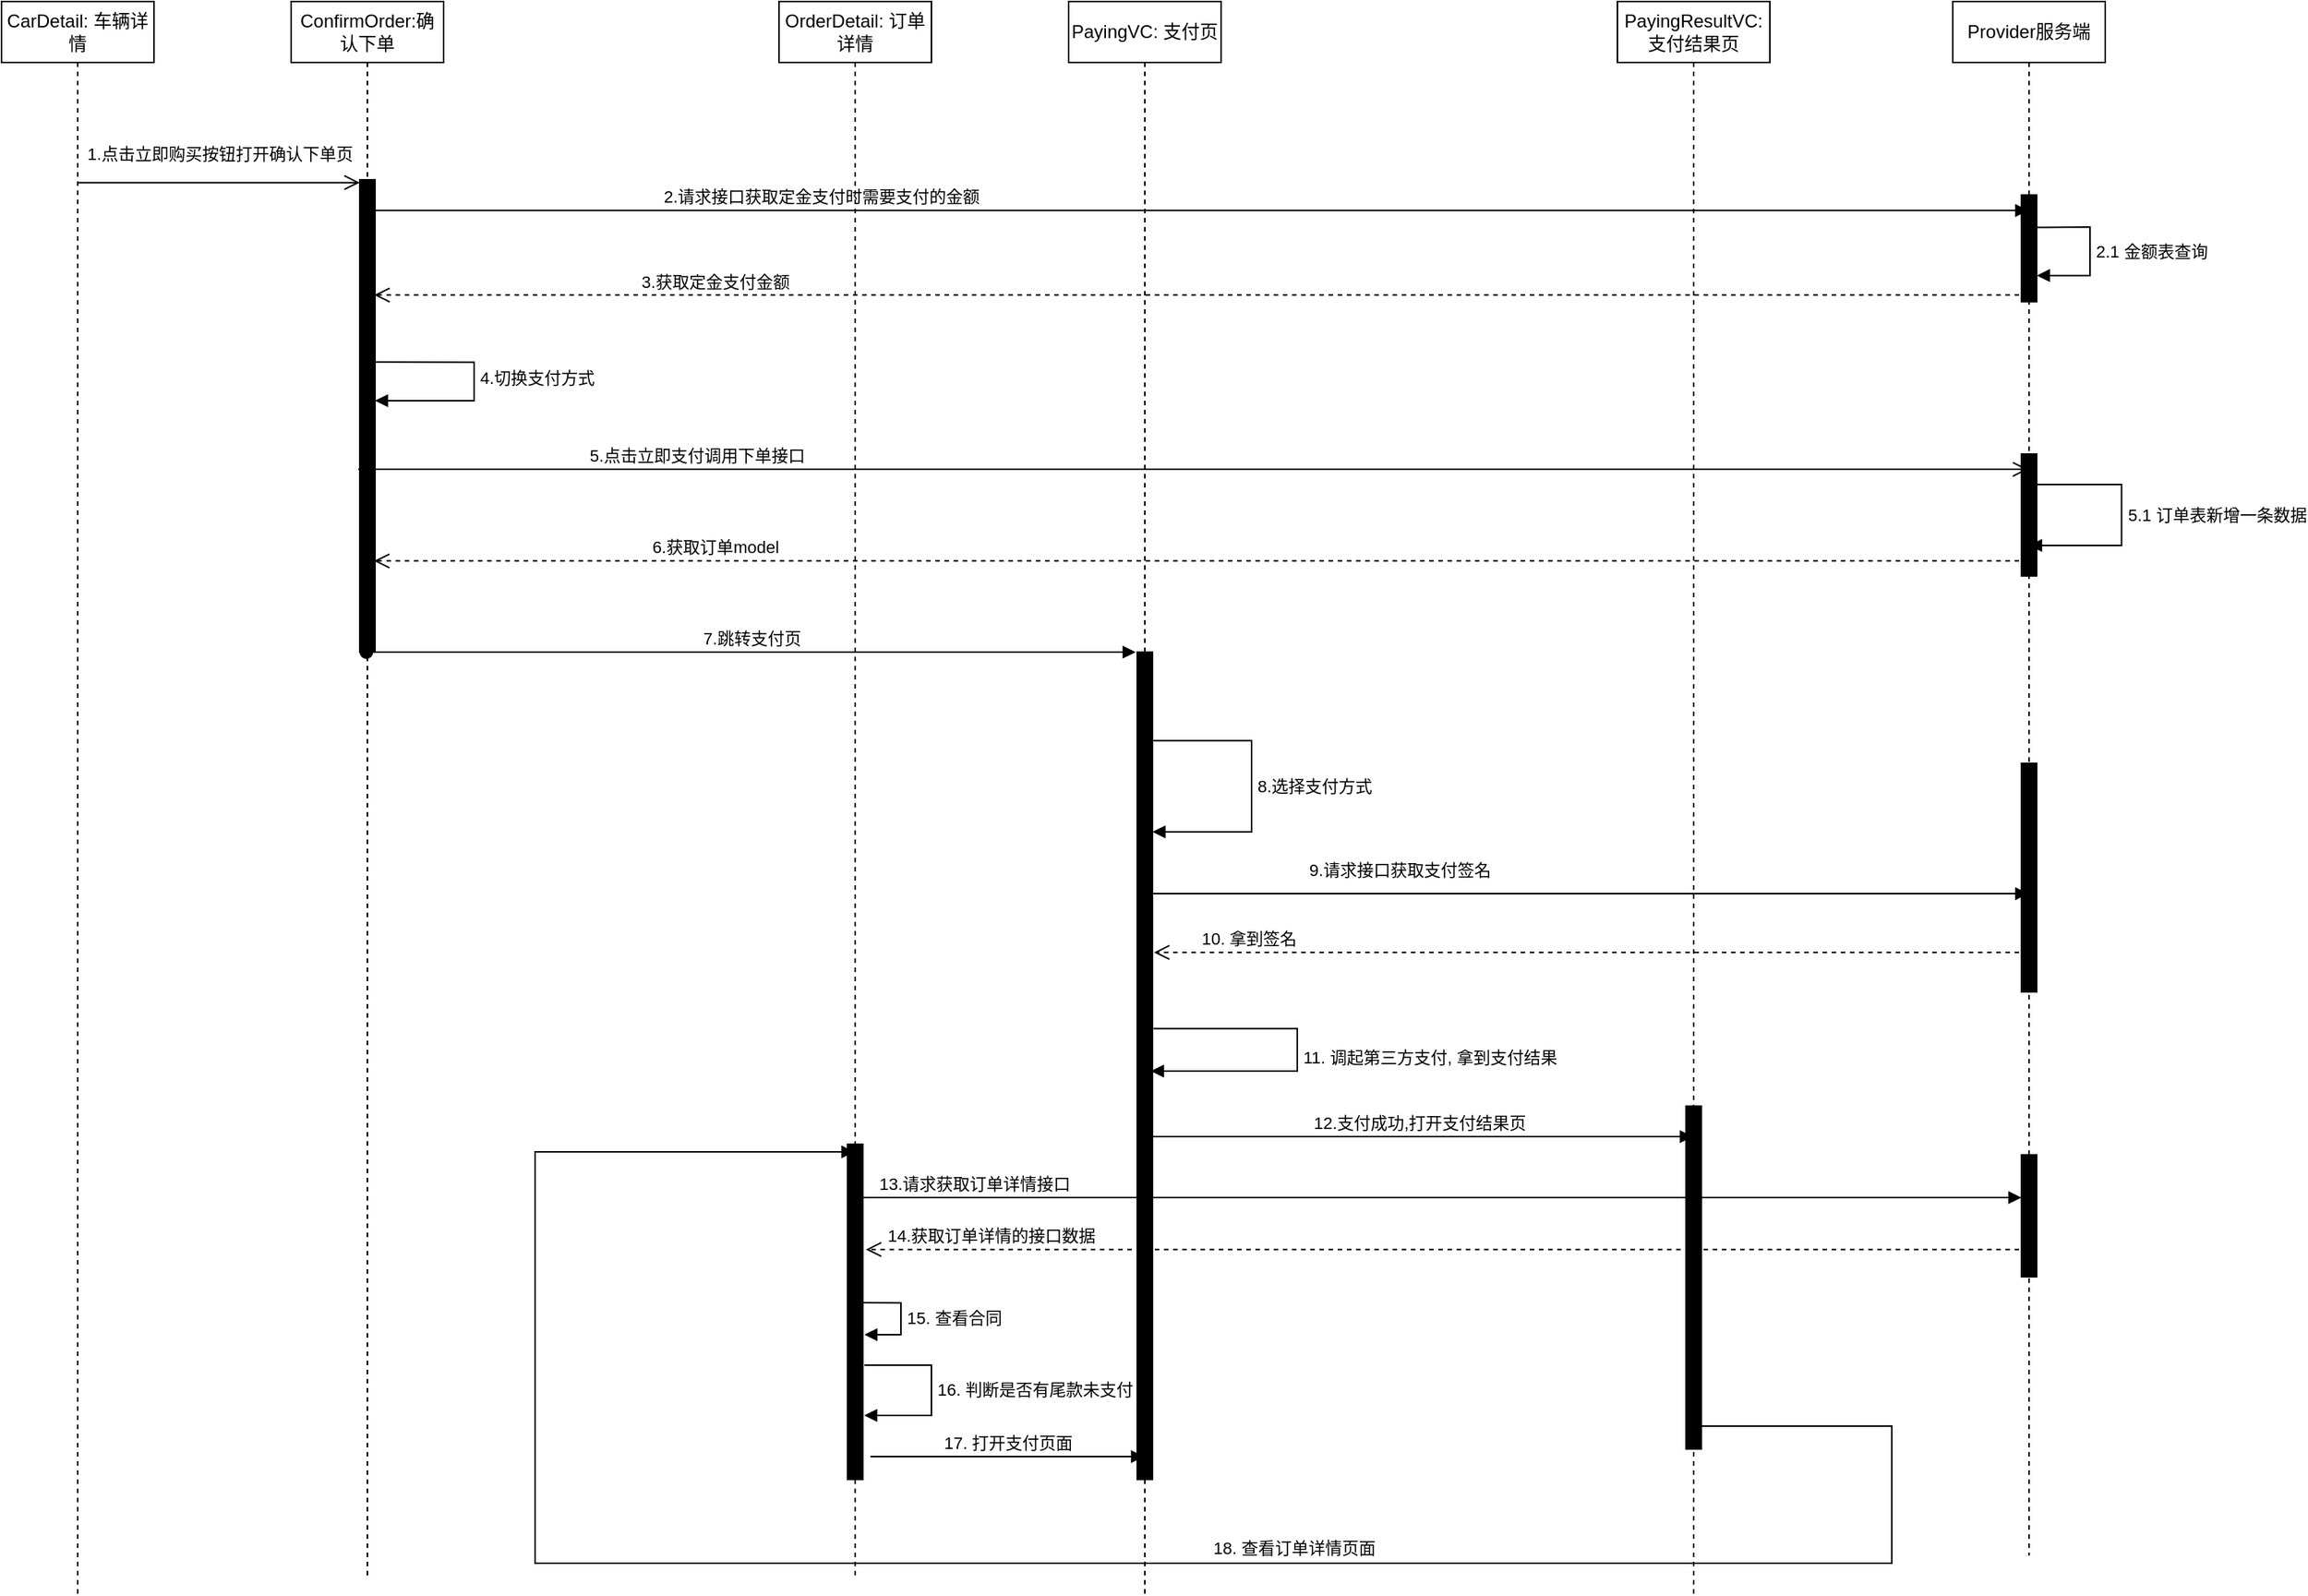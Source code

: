 <mxfile version="13.9.9" type="github">
  <diagram name="Page-1" id="9f46799a-70d6-7492-0946-bef42562c5a5">
    <mxGraphModel dx="3477" dy="1403" grid="1" gridSize="10" guides="1" tooltips="1" connect="1" arrows="1" fold="1" page="1" pageScale="1" pageWidth="1100" pageHeight="850" background="#ffffff" math="0" shadow="0">
      <root>
        <mxCell id="0" />
        <mxCell id="1" parent="0" />
        <mxCell id="UiorlKcOibQ06lBWmMzU-14" value="&lt;span&gt;CarDetail: 车辆详情&lt;/span&gt;" style="shape=umlLifeline;perimeter=lifelinePerimeter;whiteSpace=wrap;html=1;container=1;collapsible=0;recursiveResize=0;outlineConnect=0;" vertex="1" parent="1">
          <mxGeometry x="-1030" y="35" width="100" height="1045" as="geometry" />
        </mxCell>
        <mxCell id="UiorlKcOibQ06lBWmMzU-19" value="1.点击立即购买按钮打开确认下单页" style="html=1;verticalAlign=bottom;endArrow=open;endSize=8;entryX=0;entryY=0.006;entryDx=0;entryDy=0;entryPerimeter=0;" edge="1" source="UiorlKcOibQ06lBWmMzU-14" parent="1" target="UiorlKcOibQ06lBWmMzU-25">
          <mxGeometry x="-0.013" y="10" relative="1" as="geometry">
            <mxPoint x="-940" y="148" as="targetPoint" />
            <mxPoint x="-970.676" y="153.86" as="sourcePoint" />
            <mxPoint x="1" as="offset" />
          </mxGeometry>
        </mxCell>
        <mxCell id="UiorlKcOibQ06lBWmMzU-22" value="ConfirmOrder:确认下单" style="shape=umlLifeline;perimeter=lifelinePerimeter;whiteSpace=wrap;html=1;container=1;collapsible=0;recursiveResize=0;outlineConnect=0;fillColor=none;" vertex="1" parent="1">
          <mxGeometry x="-840" y="35" width="100" height="1035" as="geometry" />
        </mxCell>
        <mxCell id="UiorlKcOibQ06lBWmMzU-25" value="" style="html=1;points=[];perimeter=orthogonalPerimeter;fillColor=#000000;" vertex="1" parent="UiorlKcOibQ06lBWmMzU-22">
          <mxGeometry x="45" y="117" width="10" height="310" as="geometry" />
        </mxCell>
        <mxCell id="UiorlKcOibQ06lBWmMzU-47" value="&lt;span style=&quot;text-align: center&quot;&gt;4.切换支付方式&lt;/span&gt;" style="edgeStyle=orthogonalEdgeStyle;html=1;align=left;spacingLeft=2;endArrow=block;rounded=0;strokeColor=#000000;exitX=1.033;exitY=0.386;exitDx=0;exitDy=0;exitPerimeter=0;" edge="1" parent="UiorlKcOibQ06lBWmMzU-22" source="UiorlKcOibQ06lBWmMzU-25">
          <mxGeometry x="-0.04" relative="1" as="geometry">
            <mxPoint x="-35" y="177" as="sourcePoint" />
            <Array as="points">
              <mxPoint x="120" y="237" />
              <mxPoint x="120" y="262" />
              <mxPoint x="55" y="262" />
            </Array>
            <mxPoint x="55" y="262" as="targetPoint" />
            <mxPoint as="offset" />
          </mxGeometry>
        </mxCell>
        <mxCell id="UiorlKcOibQ06lBWmMzU-29" value="5.1 订单表新增一条数据" style="edgeStyle=orthogonalEdgeStyle;html=1;align=left;spacingLeft=2;endArrow=block;rounded=0;strokeColor=#000000;" edge="1" parent="1">
          <mxGeometry x="0.0" relative="1" as="geometry">
            <mxPoint x="300.004" y="352" as="sourcePoint" />
            <Array as="points">
              <mxPoint x="360.68" y="352" />
              <mxPoint x="360.68" y="392" />
            </Array>
            <mxPoint x="300.004" y="392" as="targetPoint" />
            <mxPoint as="offset" />
          </mxGeometry>
        </mxCell>
        <mxCell id="UiorlKcOibQ06lBWmMzU-31" value="PayingVC: 支付页" style="shape=umlLifeline;perimeter=lifelinePerimeter;whiteSpace=wrap;html=1;container=1;collapsible=0;recursiveResize=0;outlineConnect=0;fillColor=none;" vertex="1" parent="1">
          <mxGeometry x="-330" y="35" width="100" height="1045" as="geometry" />
        </mxCell>
        <mxCell id="UiorlKcOibQ06lBWmMzU-33" value="" style="html=1;points=[];perimeter=orthogonalPerimeter;fillColor=#000000;" vertex="1" parent="UiorlKcOibQ06lBWmMzU-31">
          <mxGeometry x="45" y="427" width="10" height="543" as="geometry" />
        </mxCell>
        <mxCell id="UiorlKcOibQ06lBWmMzU-34" value="&lt;span style=&quot;text-align: center&quot;&gt;8.选择支付方式&lt;/span&gt;" style="edgeStyle=orthogonalEdgeStyle;html=1;align=left;spacingLeft=2;endArrow=block;rounded=0;strokeColor=#000000;exitX=1;exitY=0.107;exitDx=0;exitDy=0;exitPerimeter=0;entryX=1;entryY=0.217;entryDx=0;entryDy=0;entryPerimeter=0;" edge="1" target="UiorlKcOibQ06lBWmMzU-33" parent="UiorlKcOibQ06lBWmMzU-31" source="UiorlKcOibQ06lBWmMzU-33">
          <mxGeometry relative="1" as="geometry">
            <mxPoint x="145" y="452" as="sourcePoint" />
            <Array as="points">
              <mxPoint x="120" y="485" />
              <mxPoint x="120" y="545" />
              <mxPoint x="55" y="545" />
            </Array>
            <mxPoint as="offset" />
          </mxGeometry>
        </mxCell>
        <mxCell id="UiorlKcOibQ06lBWmMzU-51" value="11. 调起第三方支付, 拿到支付结果" style="edgeStyle=orthogonalEdgeStyle;html=1;align=left;spacingLeft=2;endArrow=block;rounded=0;strokeColor=#000000;exitX=1.067;exitY=0.455;exitDx=0;exitDy=0;exitPerimeter=0;" edge="1" parent="UiorlKcOibQ06lBWmMzU-31" source="UiorlKcOibQ06lBWmMzU-33">
          <mxGeometry x="0.04" relative="1" as="geometry">
            <mxPoint x="15" y="527" as="sourcePoint" />
            <Array as="points">
              <mxPoint x="150" y="674" />
              <mxPoint x="150" y="702" />
            </Array>
            <mxPoint x="54" y="702" as="targetPoint" />
            <mxPoint as="offset" />
          </mxGeometry>
        </mxCell>
        <mxCell id="UiorlKcOibQ06lBWmMzU-65" value="12.支付成功,打开支付结果页" style="html=1;verticalAlign=bottom;endArrow=block;strokeColor=#000000;" edge="1" parent="UiorlKcOibQ06lBWmMzU-31" target="UiorlKcOibQ06lBWmMzU-64">
          <mxGeometry width="80" relative="1" as="geometry">
            <mxPoint x="50" y="745" as="sourcePoint" />
            <mxPoint x="140" y="745" as="targetPoint" />
          </mxGeometry>
        </mxCell>
        <mxCell id="UiorlKcOibQ06lBWmMzU-30" value="7.跳转支付页" style="html=1;verticalAlign=bottom;startArrow=oval;startFill=1;endArrow=block;startSize=8;strokeColor=#000000;entryX=-0.1;entryY=0;entryDx=0;entryDy=0;entryPerimeter=0;" edge="1" parent="1" target="UiorlKcOibQ06lBWmMzU-33">
          <mxGeometry width="60" relative="1" as="geometry">
            <mxPoint x="-790.676" y="462" as="sourcePoint" />
            <mxPoint x="-540.5" y="462" as="targetPoint" />
            <Array as="points">
              <mxPoint x="-570" y="462" />
            </Array>
          </mxGeometry>
        </mxCell>
        <mxCell id="UiorlKcOibQ06lBWmMzU-37" value="5.点击立即支付调用下单接口" style="html=1;verticalAlign=bottom;endArrow=open;endSize=8;strokeColor=#000000;exitX=-0.1;exitY=0.613;exitDx=0;exitDy=0;exitPerimeter=0;" edge="1" parent="1" source="UiorlKcOibQ06lBWmMzU-25" target="UiorlKcOibQ06lBWmMzU-40">
          <mxGeometry x="-0.596" relative="1" as="geometry">
            <mxPoint x="-640" y="332" as="sourcePoint" />
            <mxPoint x="-320.5" y="342.03" as="targetPoint" />
            <mxPoint as="offset" />
          </mxGeometry>
        </mxCell>
        <mxCell id="UiorlKcOibQ06lBWmMzU-40" value="Provider服务端" style="shape=umlLifeline;perimeter=lifelinePerimeter;whiteSpace=wrap;html=1;container=1;collapsible=0;recursiveResize=0;outlineConnect=0;fillColor=none;" vertex="1" parent="1">
          <mxGeometry x="250" y="35" width="100" height="1020" as="geometry" />
        </mxCell>
        <mxCell id="UiorlKcOibQ06lBWmMzU-43" value="" style="html=1;points=[];perimeter=orthogonalPerimeter;fillColor=#000000;" vertex="1" parent="UiorlKcOibQ06lBWmMzU-40">
          <mxGeometry x="45" y="127" width="10" height="70" as="geometry" />
        </mxCell>
        <mxCell id="UiorlKcOibQ06lBWmMzU-44" value="2.1 金额表查询" style="edgeStyle=orthogonalEdgeStyle;html=1;align=left;spacingLeft=2;endArrow=block;rounded=0;entryX=1.016;entryY=0.755;strokeColor=#000000;exitX=0.968;exitY=0.304;exitDx=0;exitDy=0;exitPerimeter=0;entryDx=0;entryDy=0;entryPerimeter=0;" edge="1" target="UiorlKcOibQ06lBWmMzU-43" parent="UiorlKcOibQ06lBWmMzU-40" source="UiorlKcOibQ06lBWmMzU-43">
          <mxGeometry relative="1" as="geometry">
            <mxPoint x="60" y="157" as="sourcePoint" />
            <Array as="points">
              <mxPoint x="60" y="148" />
              <mxPoint x="90" y="148" />
              <mxPoint x="90" y="180" />
            </Array>
          </mxGeometry>
        </mxCell>
        <mxCell id="UiorlKcOibQ06lBWmMzU-48" value="" style="html=1;points=[];perimeter=orthogonalPerimeter;fillColor=#000000;" vertex="1" parent="UiorlKcOibQ06lBWmMzU-40">
          <mxGeometry x="45" y="297" width="10" height="80" as="geometry" />
        </mxCell>
        <mxCell id="UiorlKcOibQ06lBWmMzU-53" value="" style="html=1;points=[];perimeter=orthogonalPerimeter;fillColor=#000000;" vertex="1" parent="UiorlKcOibQ06lBWmMzU-40">
          <mxGeometry x="45" y="500" width="10" height="150" as="geometry" />
        </mxCell>
        <mxCell id="UiorlKcOibQ06lBWmMzU-60" value="" style="html=1;points=[];perimeter=orthogonalPerimeter;fillColor=#000000;" vertex="1" parent="UiorlKcOibQ06lBWmMzU-40">
          <mxGeometry x="45" y="757" width="10" height="80" as="geometry" />
        </mxCell>
        <mxCell id="UiorlKcOibQ06lBWmMzU-42" value="&lt;span style=&quot;text-align: left&quot;&gt;&amp;nbsp;2.请求接口获取定金支付时需要支付的金额&lt;/span&gt;" style="html=1;verticalAlign=bottom;endArrow=block;strokeColor=#000000;exitX=1.028;exitY=0.065;exitDx=0;exitDy=0;exitPerimeter=0;" edge="1" parent="1" source="UiorlKcOibQ06lBWmMzU-25" target="UiorlKcOibQ06lBWmMzU-40">
          <mxGeometry x="-0.463" width="80" relative="1" as="geometry">
            <mxPoint x="-680" y="172" as="sourcePoint" />
            <mxPoint x="-320.5" y="172.15" as="targetPoint" />
            <mxPoint as="offset" />
          </mxGeometry>
        </mxCell>
        <mxCell id="UiorlKcOibQ06lBWmMzU-45" value="3.获取定金支付金额" style="html=1;verticalAlign=bottom;endArrow=open;dashed=1;endSize=8;strokeColor=#000000;entryX=0.95;entryY=0.244;entryDx=0;entryDy=0;entryPerimeter=0;" edge="1" parent="1" source="UiorlKcOibQ06lBWmMzU-40" target="UiorlKcOibQ06lBWmMzU-25">
          <mxGeometry x="0.589" relative="1" as="geometry">
            <mxPoint x="-320.5" y="227.64" as="sourcePoint" />
            <mxPoint x="-610" y="112" as="targetPoint" />
            <mxPoint as="offset" />
          </mxGeometry>
        </mxCell>
        <mxCell id="UiorlKcOibQ06lBWmMzU-49" value="6.获取订单model" style="html=1;verticalAlign=bottom;endArrow=open;dashed=1;endSize=8;strokeColor=#000000;entryX=0.935;entryY=0.807;entryDx=0;entryDy=0;entryPerimeter=0;" edge="1" parent="1" source="UiorlKcOibQ06lBWmMzU-40" target="UiorlKcOibQ06lBWmMzU-25">
          <mxGeometry x="0.589" relative="1" as="geometry">
            <mxPoint x="-320.5" y="402.17" as="sourcePoint" />
            <mxPoint x="-780" y="402" as="targetPoint" />
            <mxPoint as="offset" />
          </mxGeometry>
        </mxCell>
        <mxCell id="UiorlKcOibQ06lBWmMzU-52" value="9.请求接口获取支付签名" style="html=1;verticalAlign=bottom;endArrow=block;strokeColor=#000000;exitX=0.959;exitY=0.292;exitDx=0;exitDy=0;exitPerimeter=0;" edge="1" parent="1" source="UiorlKcOibQ06lBWmMzU-33" target="UiorlKcOibQ06lBWmMzU-40">
          <mxGeometry x="-0.435" y="7" width="80" relative="1" as="geometry">
            <mxPoint x="-340" y="592" as="sourcePoint" />
            <mxPoint x="-180" y="592" as="targetPoint" />
            <mxPoint as="offset" />
          </mxGeometry>
        </mxCell>
        <mxCell id="UiorlKcOibQ06lBWmMzU-56" value="OrderDetail: 订单详情" style="shape=umlLifeline;perimeter=lifelinePerimeter;whiteSpace=wrap;html=1;container=1;collapsible=0;recursiveResize=0;outlineConnect=0;fillColor=none;" vertex="1" parent="1">
          <mxGeometry x="-520" y="35" width="100" height="1035" as="geometry" />
        </mxCell>
        <mxCell id="UiorlKcOibQ06lBWmMzU-59" value="13.请求获取订单详情接口" style="html=1;verticalAlign=bottom;endArrow=block;strokeColor=#000000;" edge="1" parent="UiorlKcOibQ06lBWmMzU-56" target="UiorlKcOibQ06lBWmMzU-60">
          <mxGeometry x="-0.797" width="80" relative="1" as="geometry">
            <mxPoint x="50" y="785" as="sourcePoint" />
            <mxPoint x="130" y="775" as="targetPoint" />
            <mxPoint as="offset" />
          </mxGeometry>
        </mxCell>
        <mxCell id="UiorlKcOibQ06lBWmMzU-62" value="" style="html=1;points=[];perimeter=orthogonalPerimeter;fillColor=#000000;" vertex="1" parent="UiorlKcOibQ06lBWmMzU-56">
          <mxGeometry x="45" y="750" width="10" height="220" as="geometry" />
        </mxCell>
        <mxCell id="UiorlKcOibQ06lBWmMzU-63" value="15. 查看合同" style="edgeStyle=orthogonalEdgeStyle;html=1;align=left;spacingLeft=2;endArrow=block;rounded=0;strokeColor=#000000;exitX=0.981;exitY=0.473;exitDx=0;exitDy=0;exitPerimeter=0;" edge="1" parent="UiorlKcOibQ06lBWmMzU-56" source="UiorlKcOibQ06lBWmMzU-62">
          <mxGeometry relative="1" as="geometry">
            <mxPoint x="56" y="825" as="sourcePoint" />
            <Array as="points">
              <mxPoint x="80" y="854" />
              <mxPoint x="80" y="875" />
              <mxPoint x="56" y="875" />
            </Array>
            <mxPoint x="56" y="875" as="targetPoint" />
          </mxGeometry>
        </mxCell>
        <mxCell id="UiorlKcOibQ06lBWmMzU-73" value="16. 判断是否有尾款未支付" style="edgeStyle=orthogonalEdgeStyle;html=1;align=left;spacingLeft=2;endArrow=block;rounded=0;strokeColor=#000000;entryX=1.091;entryY=0.81;entryDx=0;entryDy=0;entryPerimeter=0;" edge="1" target="UiorlKcOibQ06lBWmMzU-62" parent="UiorlKcOibQ06lBWmMzU-56">
          <mxGeometry x="-0.017" relative="1" as="geometry">
            <mxPoint x="56" y="895" as="sourcePoint" />
            <Array as="points">
              <mxPoint x="100" y="895" />
              <mxPoint x="100" y="928" />
              <mxPoint x="56" y="928" />
            </Array>
            <mxPoint x="110" y="1055" as="targetPoint" />
            <mxPoint as="offset" />
          </mxGeometry>
        </mxCell>
        <mxCell id="UiorlKcOibQ06lBWmMzU-74" value="17. 打开支付页面" style="html=1;verticalAlign=bottom;endArrow=block;strokeColor=#000000;" edge="1" parent="UiorlKcOibQ06lBWmMzU-56" target="UiorlKcOibQ06lBWmMzU-31">
          <mxGeometry width="80" relative="1" as="geometry">
            <mxPoint x="60" y="955" as="sourcePoint" />
            <mxPoint x="140" y="955" as="targetPoint" />
          </mxGeometry>
        </mxCell>
        <mxCell id="UiorlKcOibQ06lBWmMzU-54" value="10. 拿到签名" style="html=1;verticalAlign=bottom;endArrow=open;dashed=1;endSize=8;strokeColor=#000000;entryX=1.1;entryY=0.363;entryDx=0;entryDy=0;entryPerimeter=0;" edge="1" parent="1" source="UiorlKcOibQ06lBWmMzU-40" target="UiorlKcOibQ06lBWmMzU-33">
          <mxGeometry x="0.784" relative="1" as="geometry">
            <mxPoint x="-320.5" y="661.32" as="sourcePoint" />
            <mxPoint x="-271" y="700" as="targetPoint" />
            <mxPoint as="offset" />
          </mxGeometry>
        </mxCell>
        <mxCell id="UiorlKcOibQ06lBWmMzU-61" value="14.获取订单详情的接口数据" style="html=1;verticalAlign=bottom;endArrow=open;dashed=1;endSize=8;strokeColor=#000000;entryX=1.2;entryY=0.314;entryDx=0;entryDy=0;entryPerimeter=0;" edge="1" parent="1" source="UiorlKcOibQ06lBWmMzU-40" target="UiorlKcOibQ06lBWmMzU-62">
          <mxGeometry x="0.789" relative="1" as="geometry">
            <mxPoint x="-210" y="850" as="sourcePoint" />
            <mxPoint x="-350" y="873" as="targetPoint" />
            <mxPoint x="1" as="offset" />
          </mxGeometry>
        </mxCell>
        <mxCell id="UiorlKcOibQ06lBWmMzU-64" value="PayingResultVC: 支付结果页" style="shape=umlLifeline;perimeter=lifelinePerimeter;whiteSpace=wrap;html=1;container=1;collapsible=0;recursiveResize=0;outlineConnect=0;fillColor=none;" vertex="1" parent="1">
          <mxGeometry x="30" y="35" width="100" height="1045" as="geometry" />
        </mxCell>
        <mxCell id="UiorlKcOibQ06lBWmMzU-66" value="" style="html=1;points=[];perimeter=orthogonalPerimeter;fillColor=#000000;" vertex="1" parent="UiorlKcOibQ06lBWmMzU-64">
          <mxGeometry x="45" y="725" width="10" height="225" as="geometry" />
        </mxCell>
        <mxCell id="UiorlKcOibQ06lBWmMzU-71" value="18. 查看订单详情页面" style="edgeStyle=orthogonalEdgeStyle;html=1;align=left;spacingLeft=2;endArrow=block;rounded=0;strokeColor=#000000;" edge="1" target="UiorlKcOibQ06lBWmMzU-56" parent="1" source="UiorlKcOibQ06lBWmMzU-66">
          <mxGeometry x="-0.161" y="-10" relative="1" as="geometry">
            <mxPoint x="180" y="950" as="sourcePoint" />
            <Array as="points">
              <mxPoint x="210" y="970" />
              <mxPoint x="210" y="1060" />
              <mxPoint x="-680" y="1060" />
              <mxPoint x="-680" y="790" />
            </Array>
            <mxPoint as="offset" />
          </mxGeometry>
        </mxCell>
      </root>
    </mxGraphModel>
  </diagram>
</mxfile>

